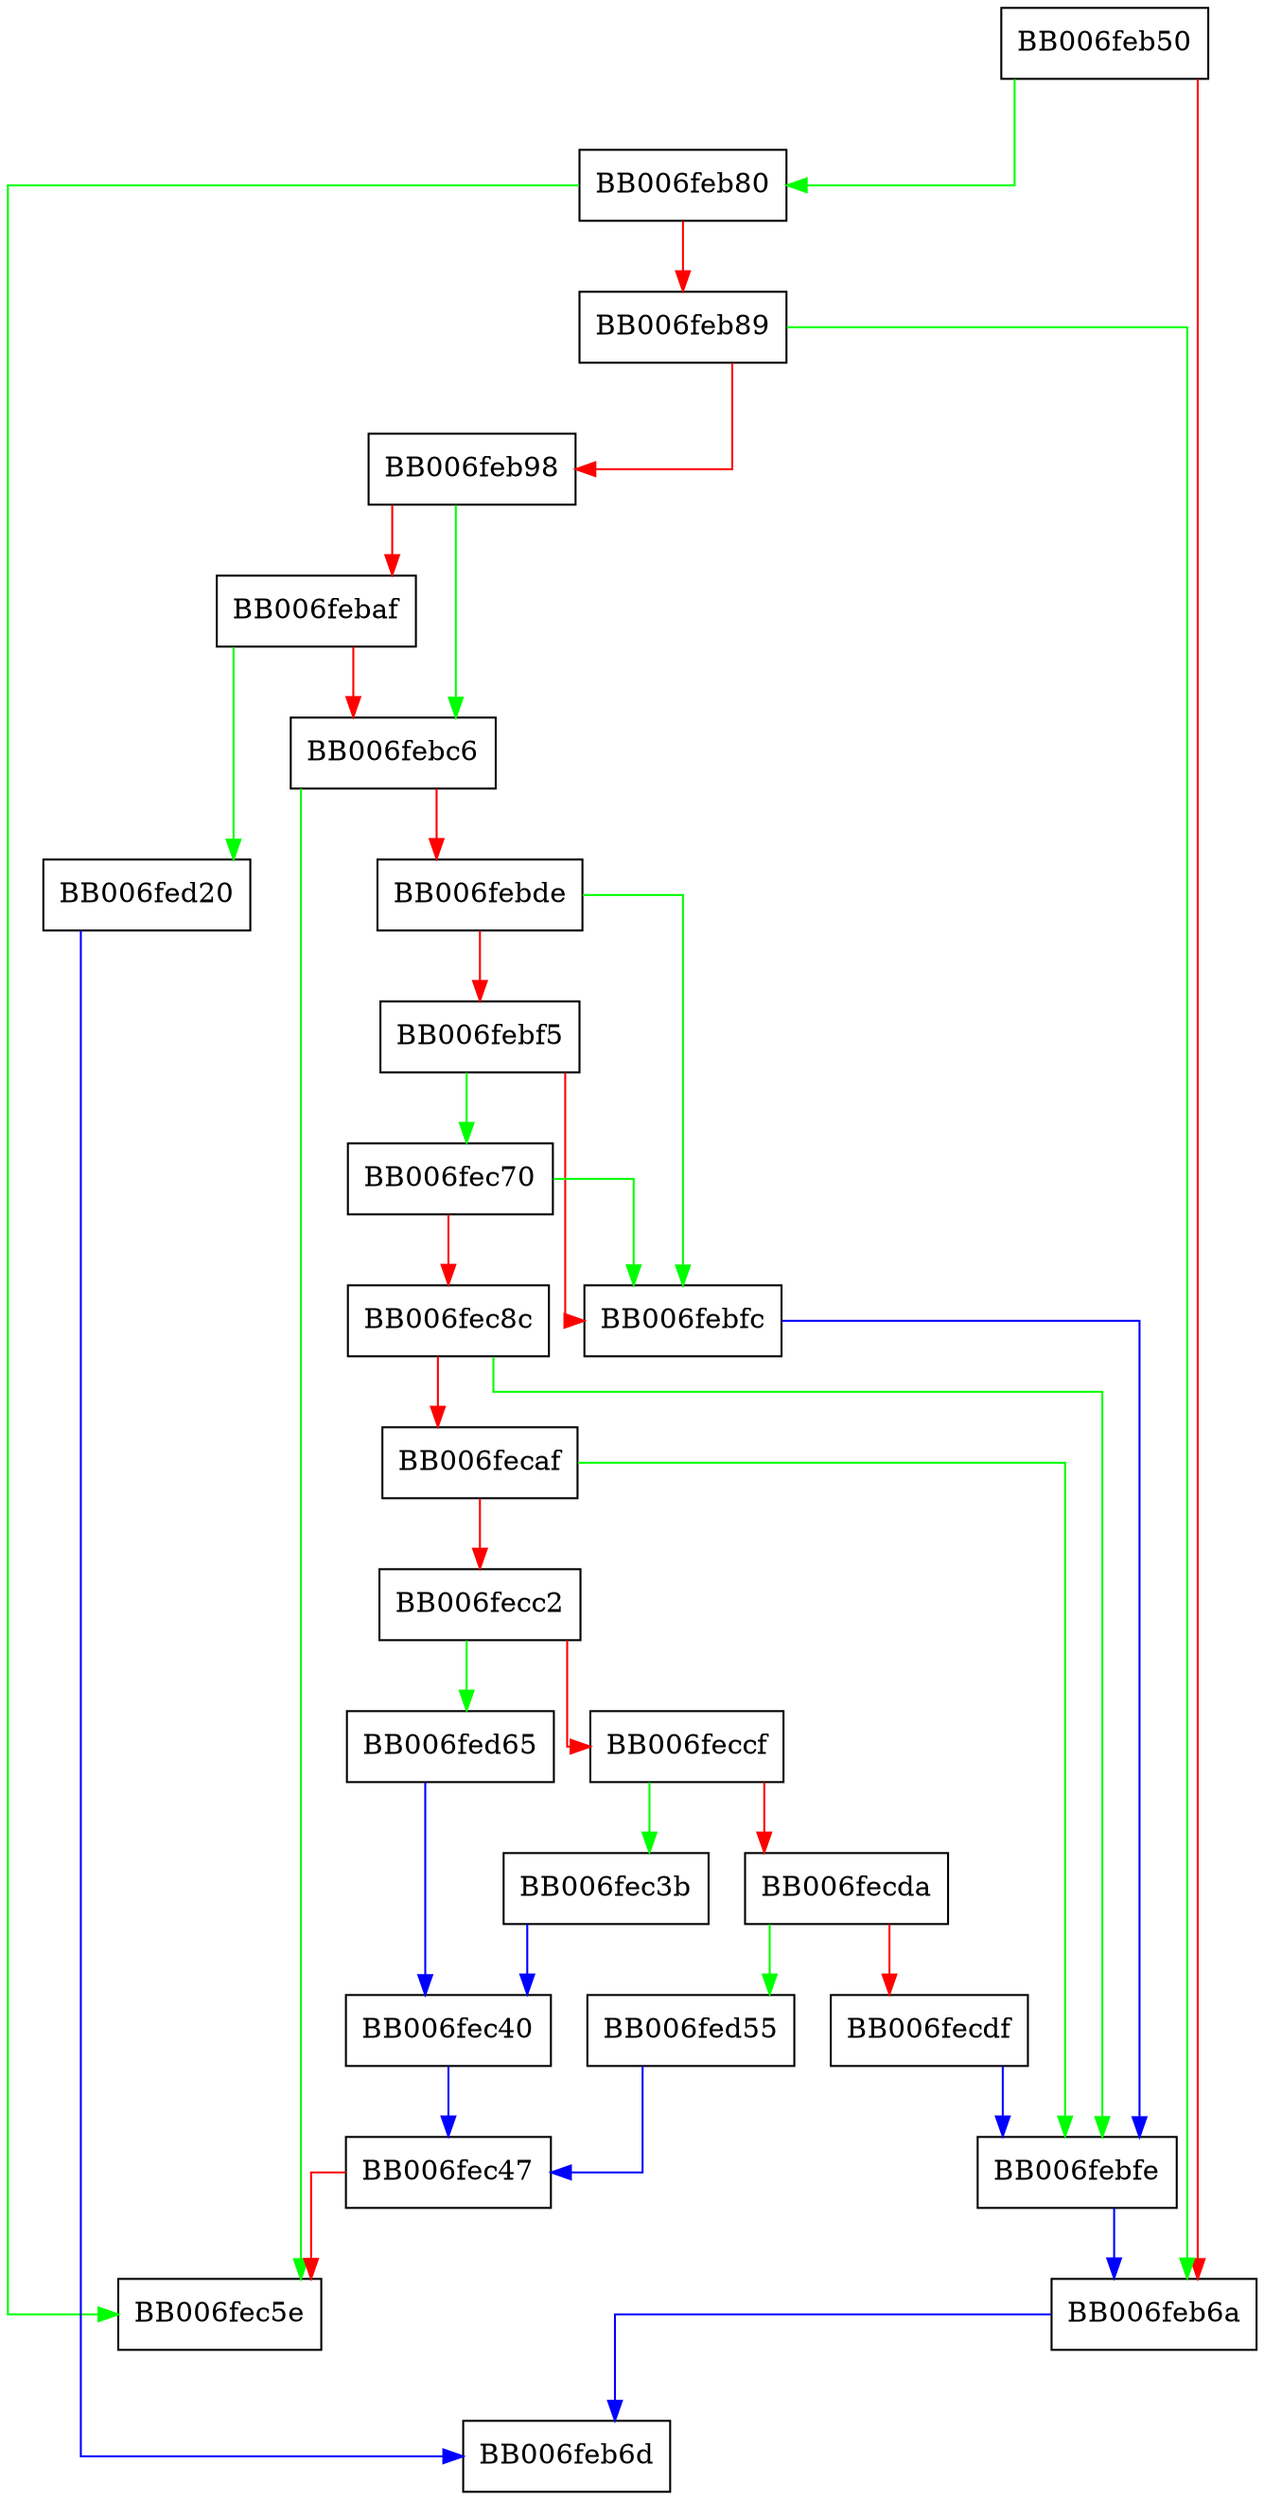 digraph rc2_dinit {
  node [shape="box"];
  graph [splines=ortho];
  BB006feb50 -> BB006feb80 [color="green"];
  BB006feb50 -> BB006feb6a [color="red"];
  BB006feb6a -> BB006feb6d [color="blue"];
  BB006feb80 -> BB006fec5e [color="green"];
  BB006feb80 -> BB006feb89 [color="red"];
  BB006feb89 -> BB006feb6a [color="green"];
  BB006feb89 -> BB006feb98 [color="red"];
  BB006feb98 -> BB006febc6 [color="green"];
  BB006feb98 -> BB006febaf [color="red"];
  BB006febaf -> BB006fed20 [color="green"];
  BB006febaf -> BB006febc6 [color="red"];
  BB006febc6 -> BB006fec5e [color="green"];
  BB006febc6 -> BB006febde [color="red"];
  BB006febde -> BB006febfc [color="green"];
  BB006febde -> BB006febf5 [color="red"];
  BB006febf5 -> BB006fec70 [color="green"];
  BB006febf5 -> BB006febfc [color="red"];
  BB006febfc -> BB006febfe [color="blue"];
  BB006febfe -> BB006feb6a [color="blue"];
  BB006fec3b -> BB006fec40 [color="blue"];
  BB006fec40 -> BB006fec47 [color="blue"];
  BB006fec47 -> BB006fec5e [color="red"];
  BB006fec70 -> BB006febfc [color="green"];
  BB006fec70 -> BB006fec8c [color="red"];
  BB006fec8c -> BB006febfe [color="green"];
  BB006fec8c -> BB006fecaf [color="red"];
  BB006fecaf -> BB006febfe [color="green"];
  BB006fecaf -> BB006fecc2 [color="red"];
  BB006fecc2 -> BB006fed65 [color="green"];
  BB006fecc2 -> BB006feccf [color="red"];
  BB006feccf -> BB006fec3b [color="green"];
  BB006feccf -> BB006fecda [color="red"];
  BB006fecda -> BB006fed55 [color="green"];
  BB006fecda -> BB006fecdf [color="red"];
  BB006fecdf -> BB006febfe [color="blue"];
  BB006fed20 -> BB006feb6d [color="blue"];
  BB006fed55 -> BB006fec47 [color="blue"];
  BB006fed65 -> BB006fec40 [color="blue"];
}
